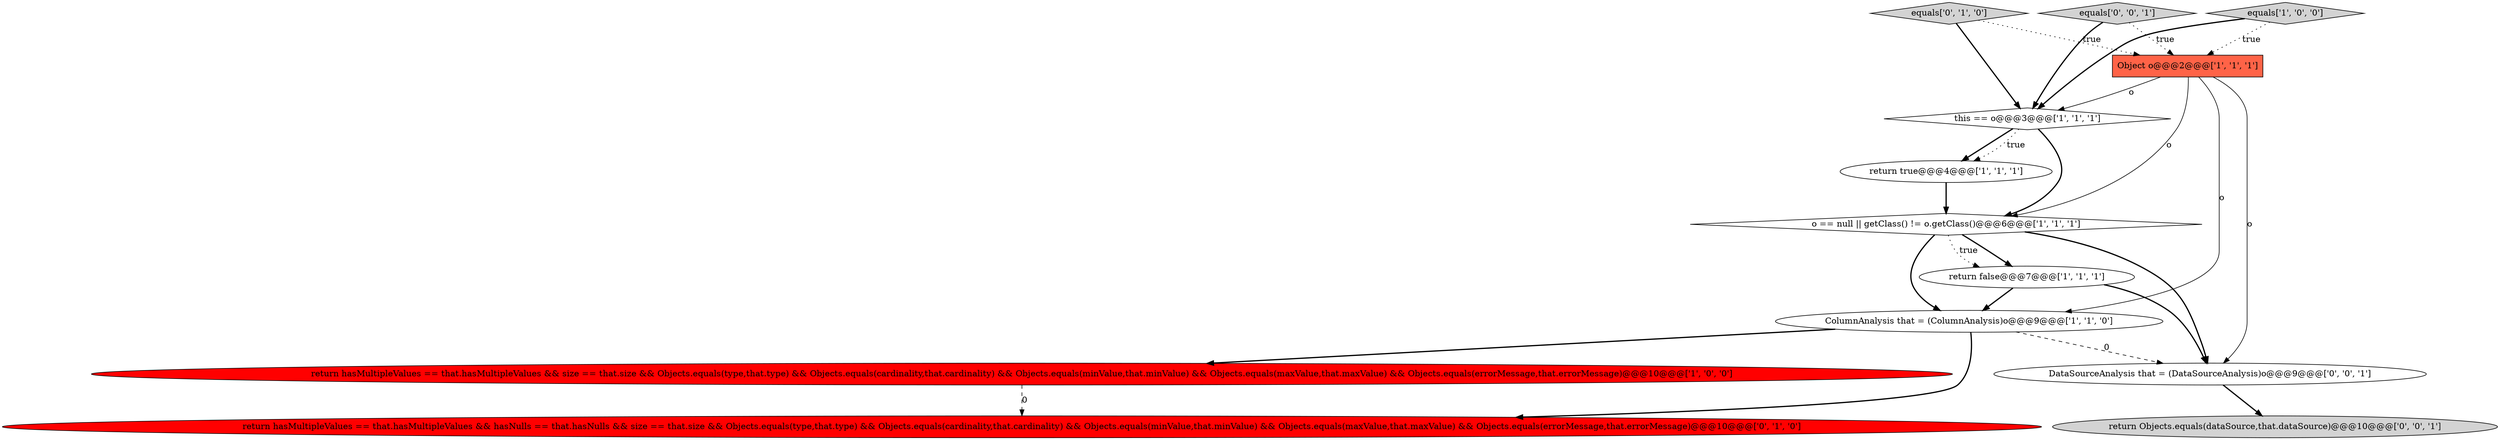 digraph {
5 [style = filled, label = "Object o@@@2@@@['1', '1', '1']", fillcolor = tomato, shape = box image = "AAA0AAABBB1BBB"];
6 [style = filled, label = "equals['1', '0', '0']", fillcolor = lightgray, shape = diamond image = "AAA0AAABBB1BBB"];
7 [style = filled, label = "return false@@@7@@@['1', '1', '1']", fillcolor = white, shape = ellipse image = "AAA0AAABBB1BBB"];
2 [style = filled, label = "return true@@@4@@@['1', '1', '1']", fillcolor = white, shape = ellipse image = "AAA0AAABBB1BBB"];
11 [style = filled, label = "DataSourceAnalysis that = (DataSourceAnalysis)o@@@9@@@['0', '0', '1']", fillcolor = white, shape = ellipse image = "AAA0AAABBB3BBB"];
12 [style = filled, label = "equals['0', '0', '1']", fillcolor = lightgray, shape = diamond image = "AAA0AAABBB3BBB"];
3 [style = filled, label = "ColumnAnalysis that = (ColumnAnalysis)o@@@9@@@['1', '1', '0']", fillcolor = white, shape = ellipse image = "AAA0AAABBB1BBB"];
0 [style = filled, label = "return hasMultipleValues == that.hasMultipleValues && size == that.size && Objects.equals(type,that.type) && Objects.equals(cardinality,that.cardinality) && Objects.equals(minValue,that.minValue) && Objects.equals(maxValue,that.maxValue) && Objects.equals(errorMessage,that.errorMessage)@@@10@@@['1', '0', '0']", fillcolor = red, shape = ellipse image = "AAA1AAABBB1BBB"];
9 [style = filled, label = "equals['0', '1', '0']", fillcolor = lightgray, shape = diamond image = "AAA0AAABBB2BBB"];
8 [style = filled, label = "return hasMultipleValues == that.hasMultipleValues && hasNulls == that.hasNulls && size == that.size && Objects.equals(type,that.type) && Objects.equals(cardinality,that.cardinality) && Objects.equals(minValue,that.minValue) && Objects.equals(maxValue,that.maxValue) && Objects.equals(errorMessage,that.errorMessage)@@@10@@@['0', '1', '0']", fillcolor = red, shape = ellipse image = "AAA1AAABBB2BBB"];
1 [style = filled, label = "o == null || getClass() != o.getClass()@@@6@@@['1', '1', '1']", fillcolor = white, shape = diamond image = "AAA0AAABBB1BBB"];
10 [style = filled, label = "return Objects.equals(dataSource,that.dataSource)@@@10@@@['0', '0', '1']", fillcolor = lightgray, shape = ellipse image = "AAA0AAABBB3BBB"];
4 [style = filled, label = "this == o@@@3@@@['1', '1', '1']", fillcolor = white, shape = diamond image = "AAA0AAABBB1BBB"];
7->11 [style = bold, label=""];
5->3 [style = solid, label="o"];
2->1 [style = bold, label=""];
9->4 [style = bold, label=""];
1->3 [style = bold, label=""];
4->2 [style = bold, label=""];
1->7 [style = bold, label=""];
7->3 [style = bold, label=""];
3->0 [style = bold, label=""];
1->11 [style = bold, label=""];
1->7 [style = dotted, label="true"];
6->4 [style = bold, label=""];
5->11 [style = solid, label="o"];
12->4 [style = bold, label=""];
12->5 [style = dotted, label="true"];
11->10 [style = bold, label=""];
3->8 [style = bold, label=""];
5->1 [style = solid, label="o"];
0->8 [style = dashed, label="0"];
4->1 [style = bold, label=""];
5->4 [style = solid, label="o"];
4->2 [style = dotted, label="true"];
3->11 [style = dashed, label="0"];
6->5 [style = dotted, label="true"];
9->5 [style = dotted, label="true"];
}
